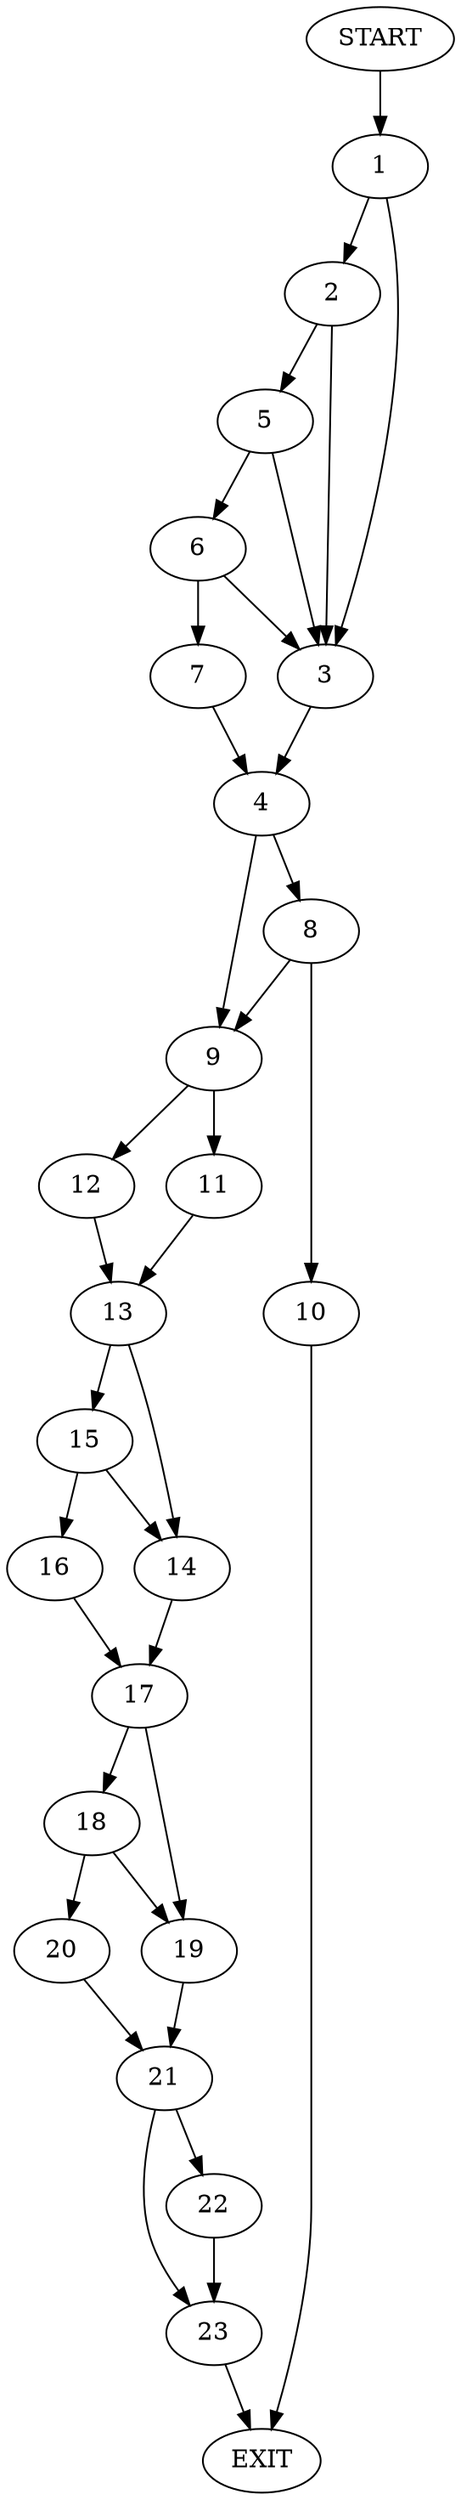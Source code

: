 digraph {
0 [label="START"]
24 [label="EXIT"]
0 -> 1
1 -> 2
1 -> 3
3 -> 4
2 -> 5
2 -> 3
5 -> 3
5 -> 6
6 -> 7
6 -> 3
7 -> 4
4 -> 8
4 -> 9
8 -> 9
8 -> 10
9 -> 11
9 -> 12
10 -> 24
11 -> 13
12 -> 13
13 -> 14
13 -> 15
15 -> 14
15 -> 16
14 -> 17
16 -> 17
17 -> 18
17 -> 19
18 -> 20
18 -> 19
19 -> 21
20 -> 21
21 -> 22
21 -> 23
22 -> 23
23 -> 24
}
